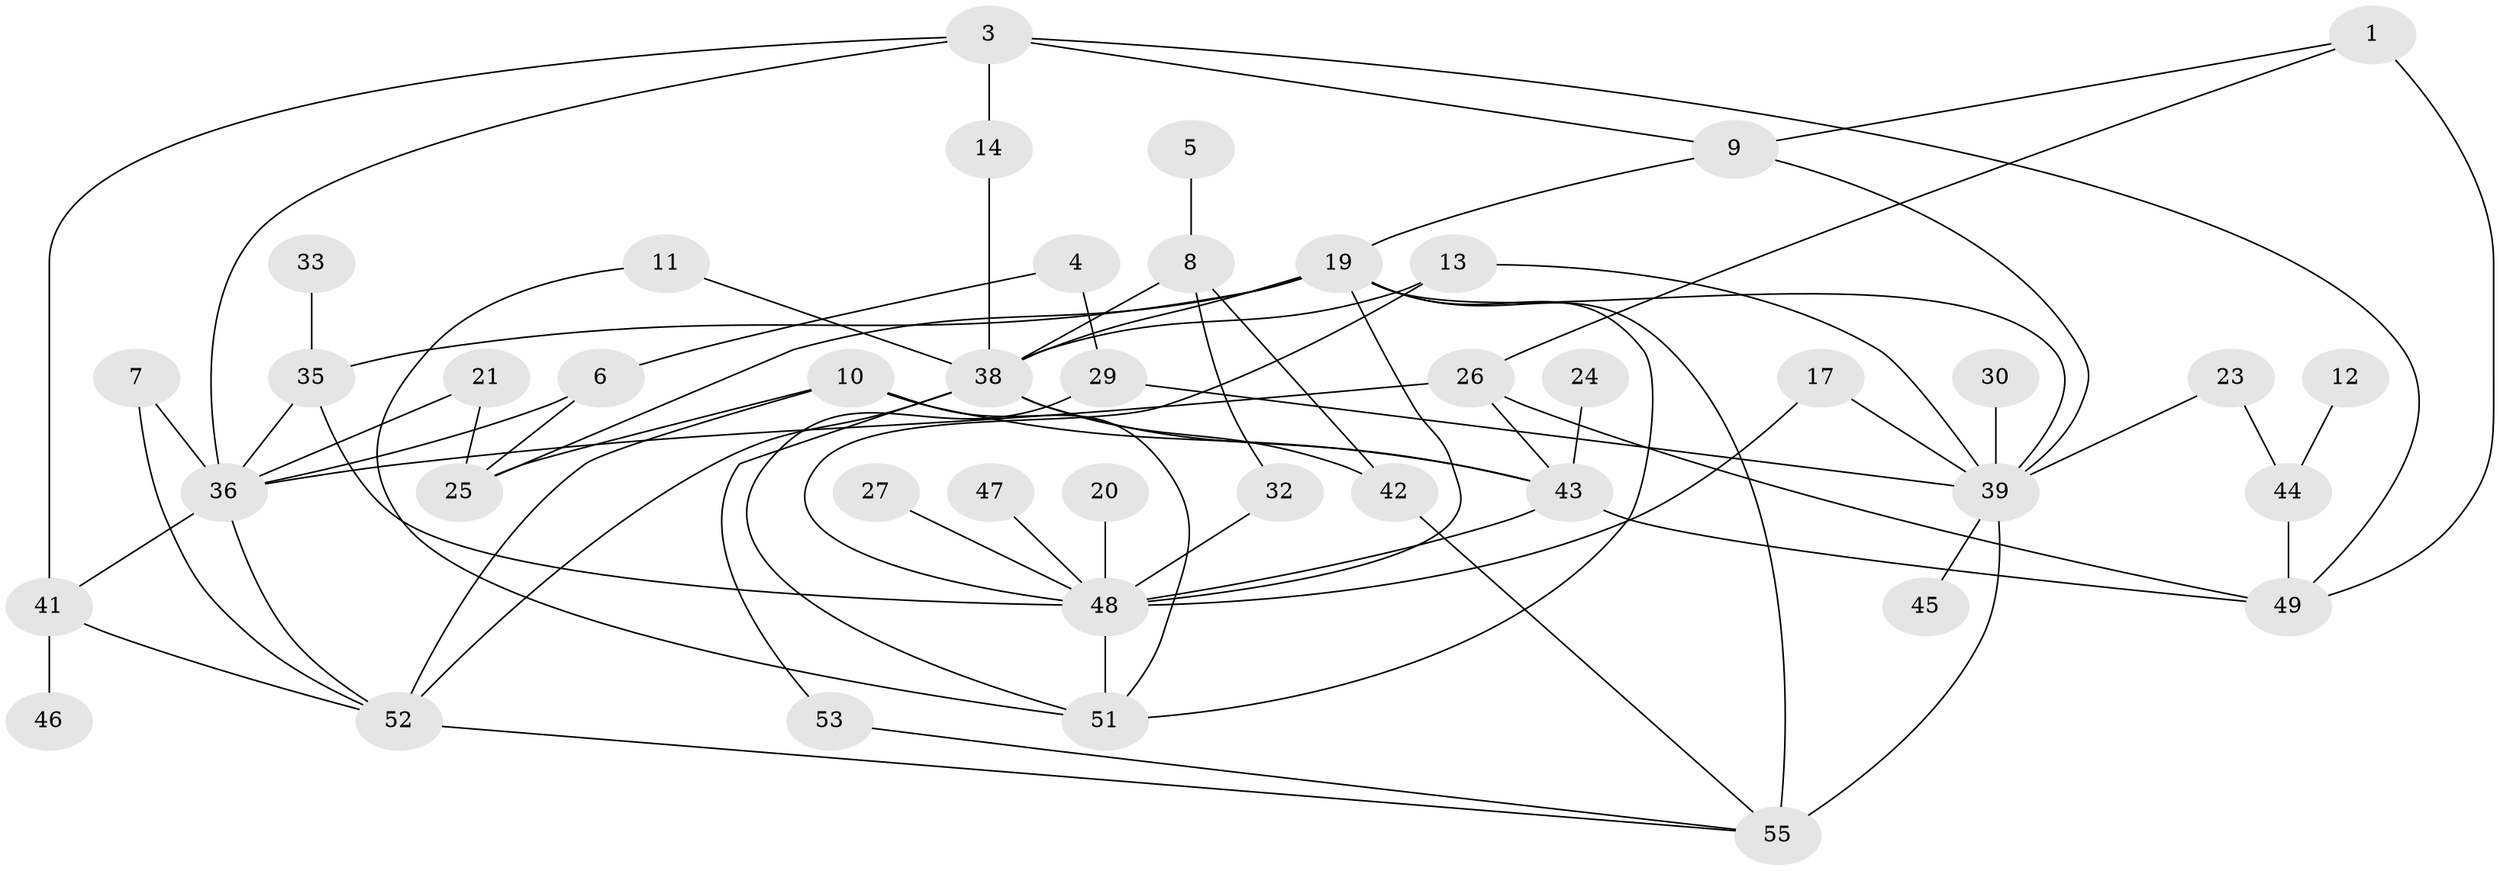 // original degree distribution, {1: 0.18181818181818182, 3: 0.22727272727272727, 2: 0.2818181818181818, 0: 0.1, 4: 0.1, 5: 0.07272727272727272, 7: 0.00909090909090909, 6: 0.02727272727272727}
// Generated by graph-tools (version 1.1) at 2025/49/03/09/25 03:49:13]
// undirected, 43 vertices, 75 edges
graph export_dot {
graph [start="1"]
  node [color=gray90,style=filled];
  1;
  3;
  4;
  5;
  6;
  7;
  8;
  9;
  10;
  11;
  12;
  13;
  14;
  17;
  19;
  20;
  21;
  23;
  24;
  25;
  26;
  27;
  29;
  30;
  32;
  33;
  35;
  36;
  38;
  39;
  41;
  42;
  43;
  44;
  45;
  46;
  47;
  48;
  49;
  51;
  52;
  53;
  55;
  1 -- 9 [weight=1.0];
  1 -- 26 [weight=1.0];
  1 -- 49 [weight=1.0];
  3 -- 9 [weight=1.0];
  3 -- 14 [weight=1.0];
  3 -- 36 [weight=1.0];
  3 -- 41 [weight=1.0];
  3 -- 49 [weight=1.0];
  4 -- 6 [weight=1.0];
  4 -- 29 [weight=1.0];
  5 -- 8 [weight=1.0];
  6 -- 25 [weight=1.0];
  6 -- 36 [weight=1.0];
  7 -- 36 [weight=1.0];
  7 -- 52 [weight=1.0];
  8 -- 32 [weight=1.0];
  8 -- 38 [weight=1.0];
  8 -- 42 [weight=1.0];
  9 -- 19 [weight=1.0];
  9 -- 39 [weight=1.0];
  10 -- 25 [weight=1.0];
  10 -- 43 [weight=1.0];
  10 -- 51 [weight=1.0];
  10 -- 52 [weight=1.0];
  11 -- 38 [weight=1.0];
  11 -- 51 [weight=1.0];
  12 -- 44 [weight=1.0];
  13 -- 38 [weight=1.0];
  13 -- 39 [weight=1.0];
  13 -- 48 [weight=1.0];
  14 -- 38 [weight=1.0];
  17 -- 39 [weight=1.0];
  17 -- 48 [weight=1.0];
  19 -- 25 [weight=1.0];
  19 -- 35 [weight=1.0];
  19 -- 38 [weight=2.0];
  19 -- 39 [weight=1.0];
  19 -- 48 [weight=1.0];
  19 -- 51 [weight=1.0];
  19 -- 55 [weight=1.0];
  20 -- 48 [weight=1.0];
  21 -- 25 [weight=1.0];
  21 -- 36 [weight=1.0];
  23 -- 39 [weight=1.0];
  23 -- 44 [weight=1.0];
  24 -- 43 [weight=1.0];
  26 -- 36 [weight=1.0];
  26 -- 43 [weight=1.0];
  26 -- 49 [weight=1.0];
  27 -- 48 [weight=1.0];
  29 -- 39 [weight=1.0];
  29 -- 51 [weight=1.0];
  30 -- 39 [weight=1.0];
  32 -- 48 [weight=1.0];
  33 -- 35 [weight=1.0];
  35 -- 36 [weight=1.0];
  35 -- 48 [weight=1.0];
  36 -- 41 [weight=1.0];
  36 -- 52 [weight=1.0];
  38 -- 42 [weight=1.0];
  38 -- 43 [weight=1.0];
  38 -- 52 [weight=1.0];
  38 -- 53 [weight=1.0];
  39 -- 45 [weight=1.0];
  39 -- 55 [weight=1.0];
  41 -- 46 [weight=1.0];
  41 -- 52 [weight=1.0];
  42 -- 55 [weight=1.0];
  43 -- 48 [weight=1.0];
  43 -- 49 [weight=1.0];
  44 -- 49 [weight=1.0];
  47 -- 48 [weight=1.0];
  48 -- 51 [weight=2.0];
  52 -- 55 [weight=1.0];
  53 -- 55 [weight=1.0];
}
